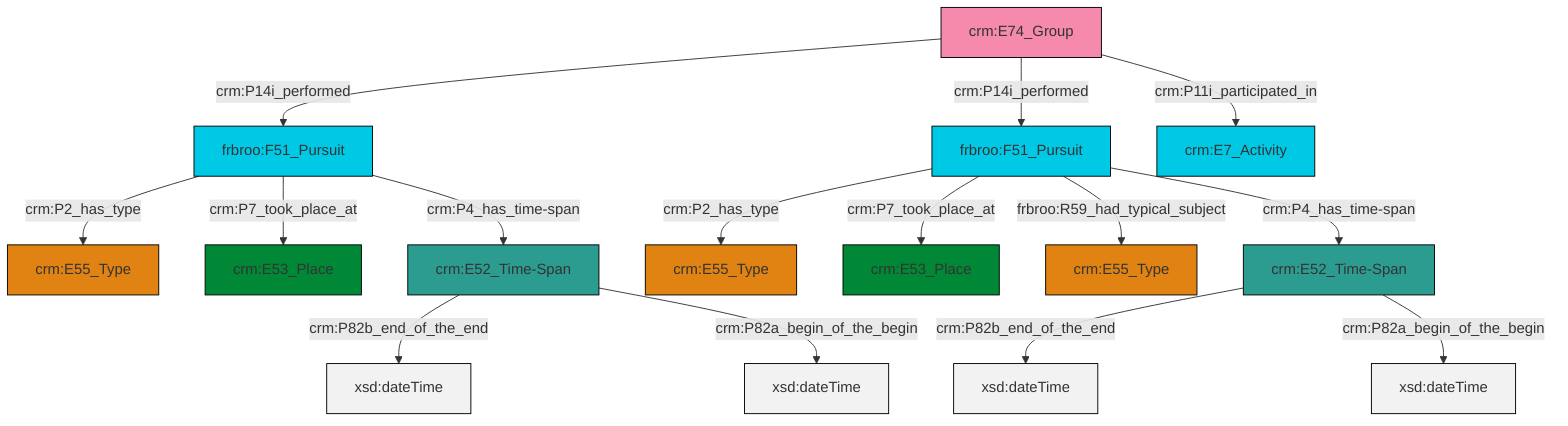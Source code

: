 graph TD
classDef Literal fill:#f2f2f2,stroke:#000000;
classDef CRM_Entity fill:#FFFFFF,stroke:#000000;
classDef Temporal_Entity fill:#00C9E6, stroke:#000000;
classDef Type fill:#E18312, stroke:#000000;
classDef Time-Span fill:#2C9C91, stroke:#000000;
classDef Appellation fill:#FFEB7F, stroke:#000000;
classDef Place fill:#008836, stroke:#000000;
classDef Persistent_Item fill:#B266B2, stroke:#000000;
classDef Conceptual_Object fill:#FFD700, stroke:#000000;
classDef Physical_Thing fill:#D2B48C, stroke:#000000;
classDef Actor fill:#f58aad, stroke:#000000;
classDef PC_Classes fill:#4ce600, stroke:#000000;
classDef Multi fill:#cccccc,stroke:#000000;

0["frbroo:F51_Pursuit"]:::Temporal_Entity -->|crm:P2_has_type| 2["crm:E55_Type"]:::Type
8["crm:E52_Time-Span"]:::Time-Span -->|crm:P82b_end_of_the_end| 9[xsd:dateTime]:::Literal
0["frbroo:F51_Pursuit"]:::Temporal_Entity -->|crm:P7_took_place_at| 10["crm:E53_Place"]:::Place
11["crm:E52_Time-Span"]:::Time-Span -->|crm:P82b_end_of_the_end| 12[xsd:dateTime]:::Literal
0["frbroo:F51_Pursuit"]:::Temporal_Entity -->|frbroo:R59_had_typical_subject| 3["crm:E55_Type"]:::Type
11["crm:E52_Time-Span"]:::Time-Span -->|crm:P82a_begin_of_the_begin| 15[xsd:dateTime]:::Literal
17["frbroo:F51_Pursuit"]:::Temporal_Entity -->|crm:P2_has_type| 13["crm:E55_Type"]:::Type
6["crm:E74_Group"]:::Actor -->|crm:P14i_performed| 17["frbroo:F51_Pursuit"]:::Temporal_Entity
8["crm:E52_Time-Span"]:::Time-Span -->|crm:P82a_begin_of_the_begin| 20[xsd:dateTime]:::Literal
17["frbroo:F51_Pursuit"]:::Temporal_Entity -->|crm:P7_took_place_at| 22["crm:E53_Place"]:::Place
6["crm:E74_Group"]:::Actor -->|crm:P14i_performed| 0["frbroo:F51_Pursuit"]:::Temporal_Entity
0["frbroo:F51_Pursuit"]:::Temporal_Entity -->|crm:P4_has_time-span| 11["crm:E52_Time-Span"]:::Time-Span
6["crm:E74_Group"]:::Actor -->|crm:P11i_participated_in| 18["crm:E7_Activity"]:::Temporal_Entity
17["frbroo:F51_Pursuit"]:::Temporal_Entity -->|crm:P4_has_time-span| 8["crm:E52_Time-Span"]:::Time-Span